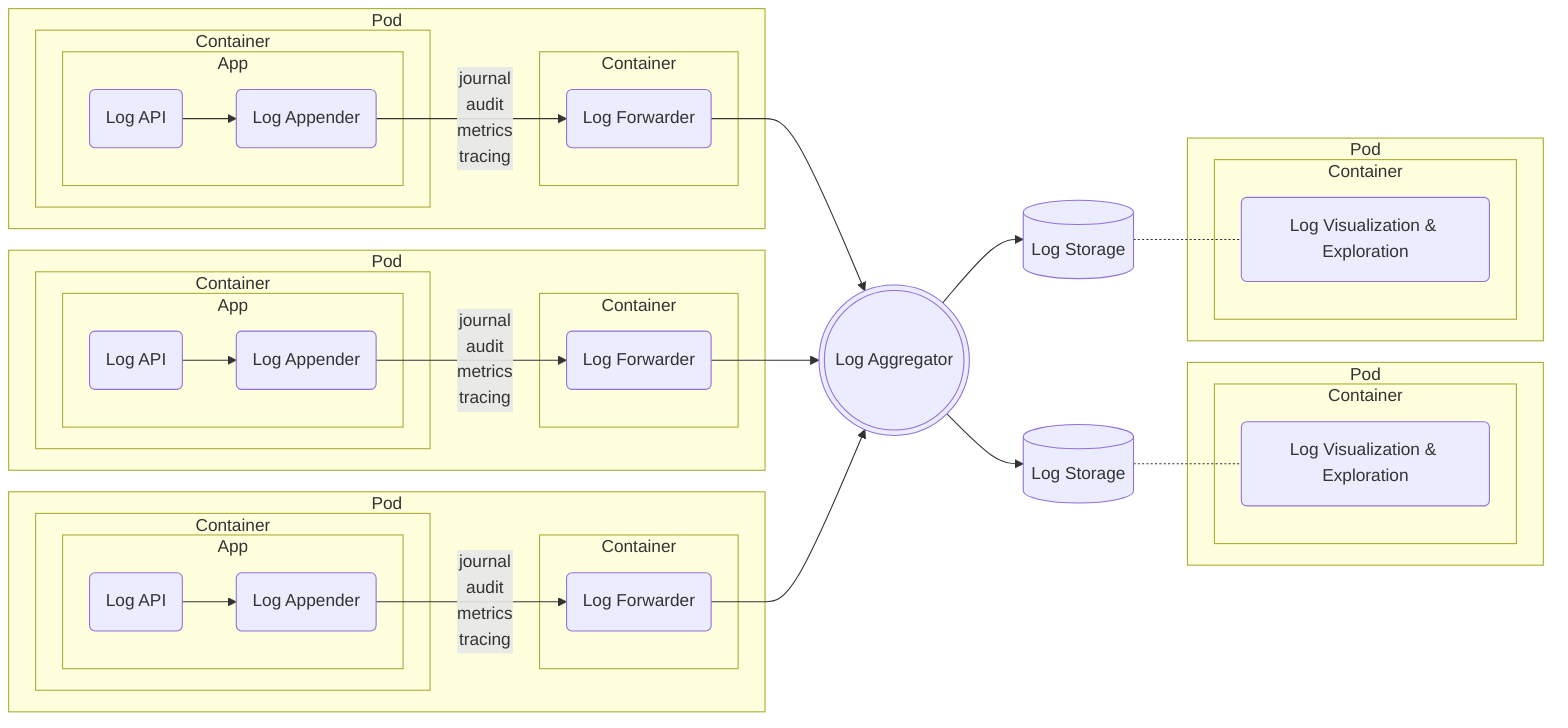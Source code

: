 flowchart LR
  subgraph P1[Pod]
    subgraph C11[Container]
      subgraph B1[App]
        I1(Log API) --> A1(Log Appender)
      end
    end
    subgraph C12[Container]
      A1 --> |journal<br/>audit<br/>metrics<br/>tracing| F1(Log Forwarder)
    end
  end
  subgraph P2[Pod]
    subgraph C21[Container]
      subgraph B2[App]
        I2(Log API) --> A2(Log Appender)
      end
    end
    subgraph C22[Container]
      A2 --> |journal<br/>audit<br/>metrics<br/>tracing| F2(Log Forwarder)
    end
  end
  subgraph P3[Pod]
    subgraph C31[Container]
      subgraph B3[App]
        I3(Log API) --> A3(Log Appender)
      end
    end
    subgraph C32[Container]
      A3 --> |journal<br/>audit<br/>metrics<br/>tracing| F3(Log Forwarder)
    end
  end
  F1 --> L(((Log Aggregator)))
  F2 --> L
  F3 --> L
  L --> E1[(Log Storage)]
  L --> E2[(Log Storage)]
  subgraph P4[Pod]
    subgraph C4[Container]
      K4(Log Visualization & Exploration)
    end
  end
  subgraph P5[Pod]
    subgraph C5[Container]
      K5(Log Visualization & Exploration)
    end
  end
  E1 -.- K4
  E2 -.- K5